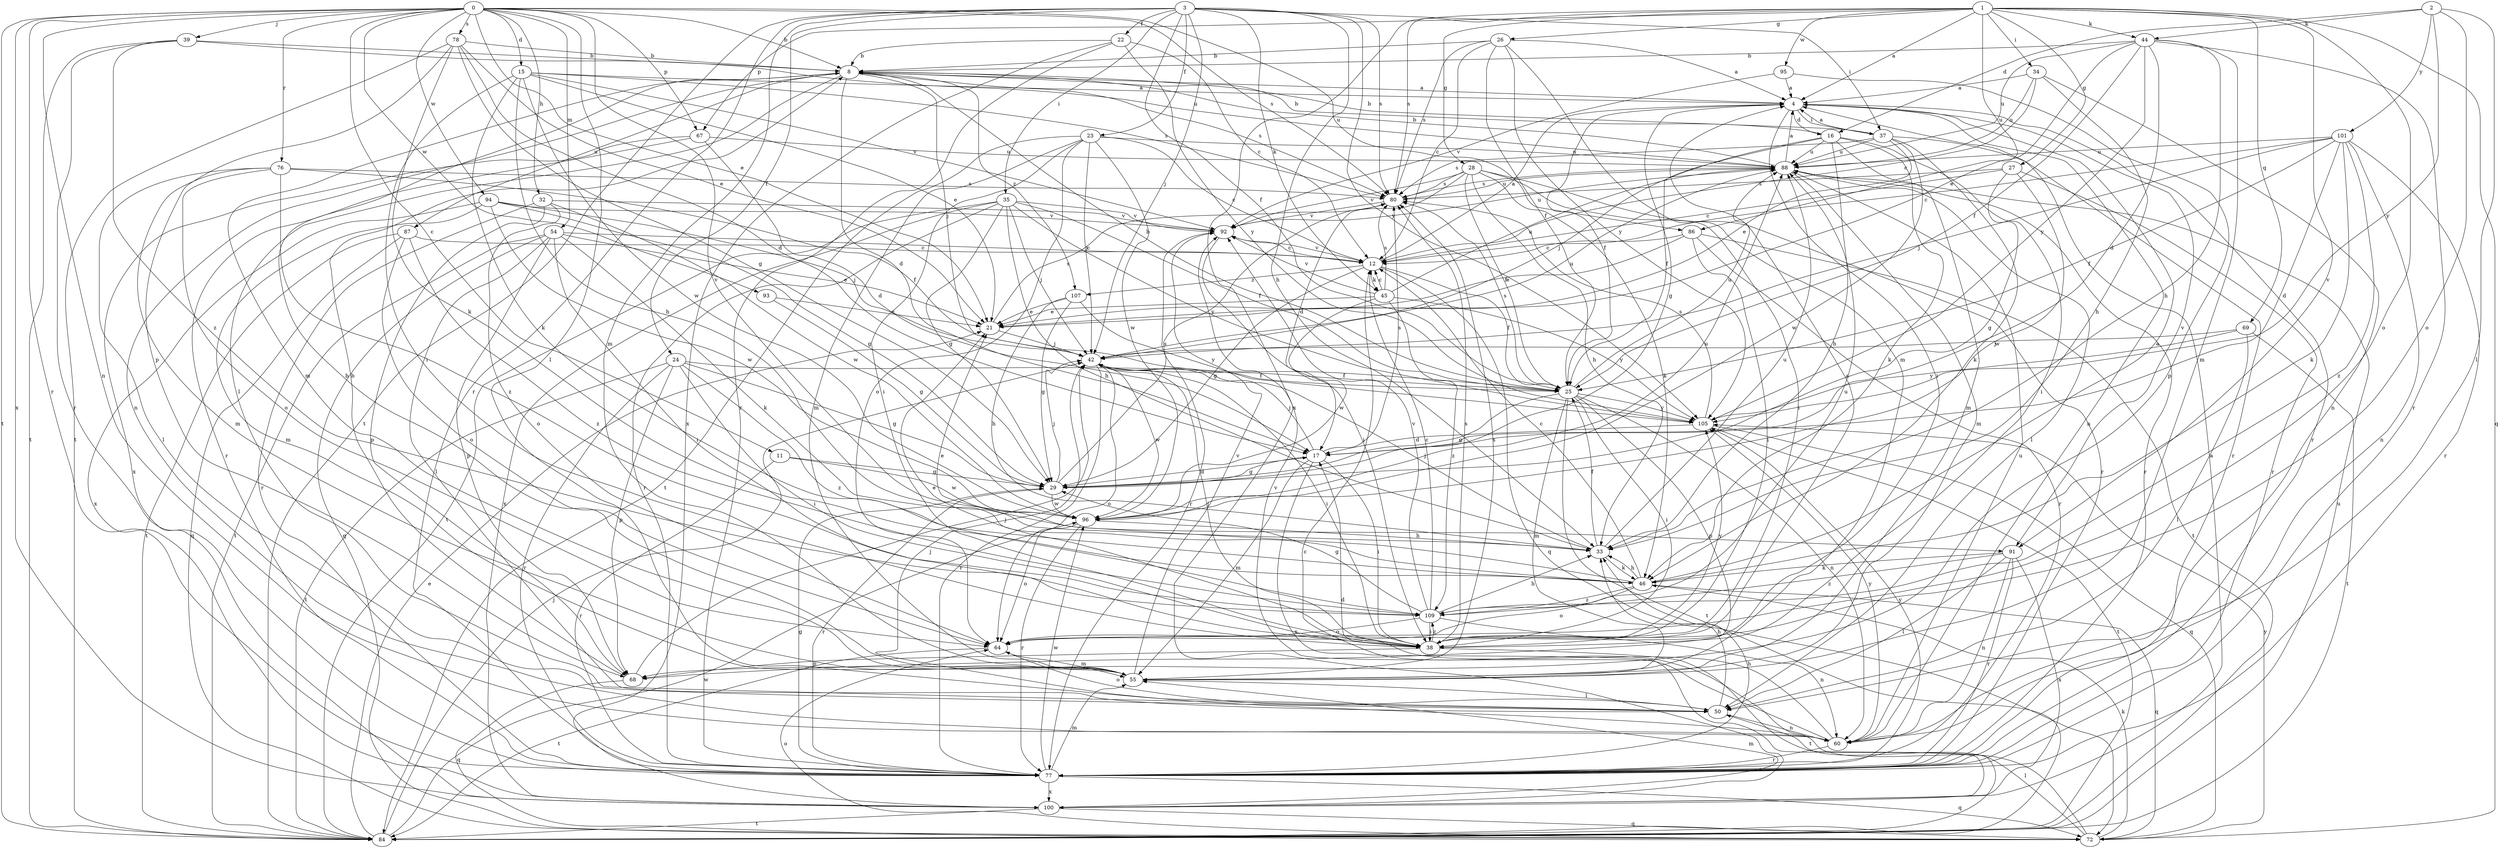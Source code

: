 strict digraph  {
0;
1;
2;
3;
4;
8;
11;
12;
15;
16;
17;
21;
22;
23;
24;
25;
26;
27;
28;
29;
32;
33;
34;
35;
37;
38;
39;
42;
44;
45;
46;
50;
54;
55;
60;
64;
67;
68;
69;
72;
76;
77;
78;
80;
84;
86;
87;
88;
91;
92;
93;
94;
95;
96;
100;
101;
105;
107;
109;
0 -> 8  [label=b];
0 -> 11  [label=c];
0 -> 15  [label=d];
0 -> 21  [label=e];
0 -> 32  [label=h];
0 -> 39  [label=j];
0 -> 50  [label=l];
0 -> 54  [label=m];
0 -> 60  [label=n];
0 -> 67  [label=p];
0 -> 76  [label=r];
0 -> 77  [label=r];
0 -> 78  [label=s];
0 -> 80  [label=s];
0 -> 84  [label=t];
0 -> 86  [label=u];
0 -> 91  [label=v];
0 -> 93  [label=w];
0 -> 94  [label=w];
0 -> 100  [label=x];
1 -> 4  [label=a];
1 -> 26  [label=g];
1 -> 27  [label=g];
1 -> 28  [label=g];
1 -> 34  [label=i];
1 -> 44  [label=k];
1 -> 64  [label=o];
1 -> 67  [label=p];
1 -> 69  [label=q];
1 -> 72  [label=q];
1 -> 80  [label=s];
1 -> 86  [label=u];
1 -> 91  [label=v];
1 -> 95  [label=w];
1 -> 100  [label=x];
2 -> 16  [label=d];
2 -> 44  [label=k];
2 -> 50  [label=l];
2 -> 64  [label=o];
2 -> 101  [label=y];
2 -> 105  [label=y];
3 -> 22  [label=f];
3 -> 23  [label=f];
3 -> 24  [label=f];
3 -> 25  [label=f];
3 -> 33  [label=h];
3 -> 35  [label=i];
3 -> 37  [label=i];
3 -> 42  [label=j];
3 -> 45  [label=k];
3 -> 55  [label=m];
3 -> 77  [label=r];
3 -> 80  [label=s];
3 -> 84  [label=t];
3 -> 105  [label=y];
4 -> 16  [label=d];
4 -> 25  [label=f];
4 -> 29  [label=g];
4 -> 37  [label=i];
4 -> 38  [label=i];
4 -> 60  [label=n];
4 -> 77  [label=r];
4 -> 91  [label=v];
8 -> 4  [label=a];
8 -> 17  [label=d];
8 -> 42  [label=j];
8 -> 50  [label=l];
8 -> 55  [label=m];
8 -> 60  [label=n];
8 -> 80  [label=s];
8 -> 87  [label=u];
8 -> 107  [label=z];
11 -> 29  [label=g];
11 -> 77  [label=r];
11 -> 96  [label=w];
12 -> 4  [label=a];
12 -> 25  [label=f];
12 -> 29  [label=g];
12 -> 45  [label=k];
12 -> 72  [label=q];
12 -> 92  [label=v];
12 -> 107  [label=z];
15 -> 4  [label=a];
15 -> 21  [label=e];
15 -> 33  [label=h];
15 -> 38  [label=i];
15 -> 46  [label=k];
15 -> 80  [label=s];
15 -> 92  [label=v];
15 -> 96  [label=w];
16 -> 8  [label=b];
16 -> 25  [label=f];
16 -> 33  [label=h];
16 -> 38  [label=i];
16 -> 42  [label=j];
16 -> 46  [label=k];
16 -> 55  [label=m];
16 -> 88  [label=u];
17 -> 29  [label=g];
17 -> 38  [label=i];
17 -> 42  [label=j];
17 -> 55  [label=m];
17 -> 80  [label=s];
17 -> 100  [label=x];
21 -> 42  [label=j];
21 -> 80  [label=s];
22 -> 8  [label=b];
22 -> 12  [label=c];
22 -> 77  [label=r];
22 -> 100  [label=x];
22 -> 105  [label=y];
23 -> 12  [label=c];
23 -> 38  [label=i];
23 -> 42  [label=j];
23 -> 55  [label=m];
23 -> 64  [label=o];
23 -> 84  [label=t];
23 -> 88  [label=u];
23 -> 96  [label=w];
24 -> 25  [label=f];
24 -> 29  [label=g];
24 -> 38  [label=i];
24 -> 68  [label=p];
24 -> 77  [label=r];
24 -> 84  [label=t];
24 -> 109  [label=z];
25 -> 8  [label=b];
25 -> 29  [label=g];
25 -> 38  [label=i];
25 -> 55  [label=m];
25 -> 60  [label=n];
25 -> 68  [label=p];
25 -> 80  [label=s];
25 -> 84  [label=t];
25 -> 88  [label=u];
25 -> 105  [label=y];
26 -> 4  [label=a];
26 -> 8  [label=b];
26 -> 12  [label=c];
26 -> 25  [label=f];
26 -> 55  [label=m];
26 -> 80  [label=s];
26 -> 105  [label=y];
27 -> 12  [label=c];
27 -> 29  [label=g];
27 -> 77  [label=r];
27 -> 80  [label=s];
27 -> 96  [label=w];
28 -> 17  [label=d];
28 -> 25  [label=f];
28 -> 33  [label=h];
28 -> 38  [label=i];
28 -> 46  [label=k];
28 -> 77  [label=r];
28 -> 80  [label=s];
28 -> 92  [label=v];
29 -> 17  [label=d];
29 -> 42  [label=j];
29 -> 77  [label=r];
29 -> 80  [label=s];
29 -> 96  [label=w];
32 -> 64  [label=o];
32 -> 68  [label=p];
32 -> 77  [label=r];
32 -> 92  [label=v];
32 -> 96  [label=w];
33 -> 25  [label=f];
33 -> 42  [label=j];
33 -> 46  [label=k];
33 -> 88  [label=u];
34 -> 4  [label=a];
34 -> 12  [label=c];
34 -> 33  [label=h];
34 -> 60  [label=n];
34 -> 88  [label=u];
35 -> 25  [label=f];
35 -> 29  [label=g];
35 -> 33  [label=h];
35 -> 42  [label=j];
35 -> 77  [label=r];
35 -> 84  [label=t];
35 -> 92  [label=v];
35 -> 100  [label=x];
35 -> 105  [label=y];
37 -> 4  [label=a];
37 -> 8  [label=b];
37 -> 21  [label=e];
37 -> 46  [label=k];
37 -> 77  [label=r];
37 -> 80  [label=s];
37 -> 88  [label=u];
37 -> 96  [label=w];
38 -> 4  [label=a];
38 -> 21  [label=e];
38 -> 42  [label=j];
38 -> 68  [label=p];
38 -> 80  [label=s];
38 -> 84  [label=t];
38 -> 105  [label=y];
38 -> 109  [label=z];
39 -> 8  [label=b];
39 -> 77  [label=r];
39 -> 84  [label=t];
39 -> 88  [label=u];
39 -> 109  [label=z];
42 -> 25  [label=f];
42 -> 38  [label=i];
42 -> 64  [label=o];
42 -> 77  [label=r];
42 -> 88  [label=u];
42 -> 96  [label=w];
44 -> 8  [label=b];
44 -> 17  [label=d];
44 -> 21  [label=e];
44 -> 25  [label=f];
44 -> 33  [label=h];
44 -> 55  [label=m];
44 -> 77  [label=r];
44 -> 88  [label=u];
44 -> 105  [label=y];
45 -> 12  [label=c];
45 -> 21  [label=e];
45 -> 80  [label=s];
45 -> 88  [label=u];
45 -> 92  [label=v];
45 -> 96  [label=w];
45 -> 105  [label=y];
45 -> 109  [label=z];
46 -> 4  [label=a];
46 -> 12  [label=c];
46 -> 21  [label=e];
46 -> 33  [label=h];
46 -> 64  [label=o];
46 -> 72  [label=q];
46 -> 109  [label=z];
50 -> 33  [label=h];
50 -> 60  [label=n];
50 -> 64  [label=o];
54 -> 12  [label=c];
54 -> 21  [label=e];
54 -> 38  [label=i];
54 -> 46  [label=k];
54 -> 50  [label=l];
54 -> 68  [label=p];
54 -> 72  [label=q];
54 -> 84  [label=t];
55 -> 8  [label=b];
55 -> 50  [label=l];
55 -> 80  [label=s];
55 -> 92  [label=v];
60 -> 17  [label=d];
60 -> 42  [label=j];
60 -> 77  [label=r];
60 -> 88  [label=u];
60 -> 92  [label=v];
60 -> 105  [label=y];
64 -> 55  [label=m];
64 -> 84  [label=t];
67 -> 17  [label=d];
67 -> 77  [label=r];
67 -> 88  [label=u];
67 -> 100  [label=x];
68 -> 8  [label=b];
68 -> 42  [label=j];
68 -> 72  [label=q];
69 -> 42  [label=j];
69 -> 50  [label=l];
69 -> 84  [label=t];
69 -> 105  [label=y];
72 -> 12  [label=c];
72 -> 46  [label=k];
72 -> 50  [label=l];
72 -> 64  [label=o];
72 -> 105  [label=y];
76 -> 25  [label=f];
76 -> 50  [label=l];
76 -> 55  [label=m];
76 -> 64  [label=o];
76 -> 80  [label=s];
76 -> 109  [label=z];
77 -> 29  [label=g];
77 -> 33  [label=h];
77 -> 55  [label=m];
77 -> 72  [label=q];
77 -> 96  [label=w];
77 -> 100  [label=x];
77 -> 105  [label=y];
78 -> 8  [label=b];
78 -> 17  [label=d];
78 -> 21  [label=e];
78 -> 29  [label=g];
78 -> 46  [label=k];
78 -> 68  [label=p];
78 -> 84  [label=t];
80 -> 88  [label=u];
80 -> 92  [label=v];
84 -> 21  [label=e];
84 -> 42  [label=j];
84 -> 88  [label=u];
84 -> 96  [label=w];
86 -> 12  [label=c];
86 -> 21  [label=e];
86 -> 38  [label=i];
86 -> 77  [label=r];
86 -> 84  [label=t];
87 -> 12  [label=c];
87 -> 64  [label=o];
87 -> 72  [label=q];
87 -> 84  [label=t];
87 -> 109  [label=z];
88 -> 4  [label=a];
88 -> 8  [label=b];
88 -> 50  [label=l];
88 -> 55  [label=m];
88 -> 77  [label=r];
88 -> 80  [label=s];
91 -> 46  [label=k];
91 -> 50  [label=l];
91 -> 60  [label=n];
91 -> 77  [label=r];
91 -> 100  [label=x];
91 -> 109  [label=z];
92 -> 12  [label=c];
92 -> 38  [label=i];
92 -> 77  [label=r];
92 -> 88  [label=u];
93 -> 21  [label=e];
93 -> 29  [label=g];
94 -> 29  [label=g];
94 -> 42  [label=j];
94 -> 55  [label=m];
94 -> 92  [label=v];
94 -> 96  [label=w];
94 -> 100  [label=x];
95 -> 4  [label=a];
95 -> 68  [label=p];
95 -> 92  [label=v];
96 -> 33  [label=h];
96 -> 64  [label=o];
96 -> 77  [label=r];
96 -> 88  [label=u];
100 -> 4  [label=a];
100 -> 55  [label=m];
100 -> 72  [label=q];
100 -> 84  [label=t];
101 -> 12  [label=c];
101 -> 17  [label=d];
101 -> 25  [label=f];
101 -> 42  [label=j];
101 -> 46  [label=k];
101 -> 60  [label=n];
101 -> 77  [label=r];
101 -> 88  [label=u];
101 -> 109  [label=z];
105 -> 17  [label=d];
105 -> 72  [label=q];
105 -> 80  [label=s];
105 -> 84  [label=t];
107 -> 21  [label=e];
107 -> 29  [label=g];
107 -> 33  [label=h];
107 -> 105  [label=y];
109 -> 12  [label=c];
109 -> 29  [label=g];
109 -> 33  [label=h];
109 -> 38  [label=i];
109 -> 60  [label=n];
109 -> 64  [label=o];
109 -> 88  [label=u];
109 -> 92  [label=v];
}
